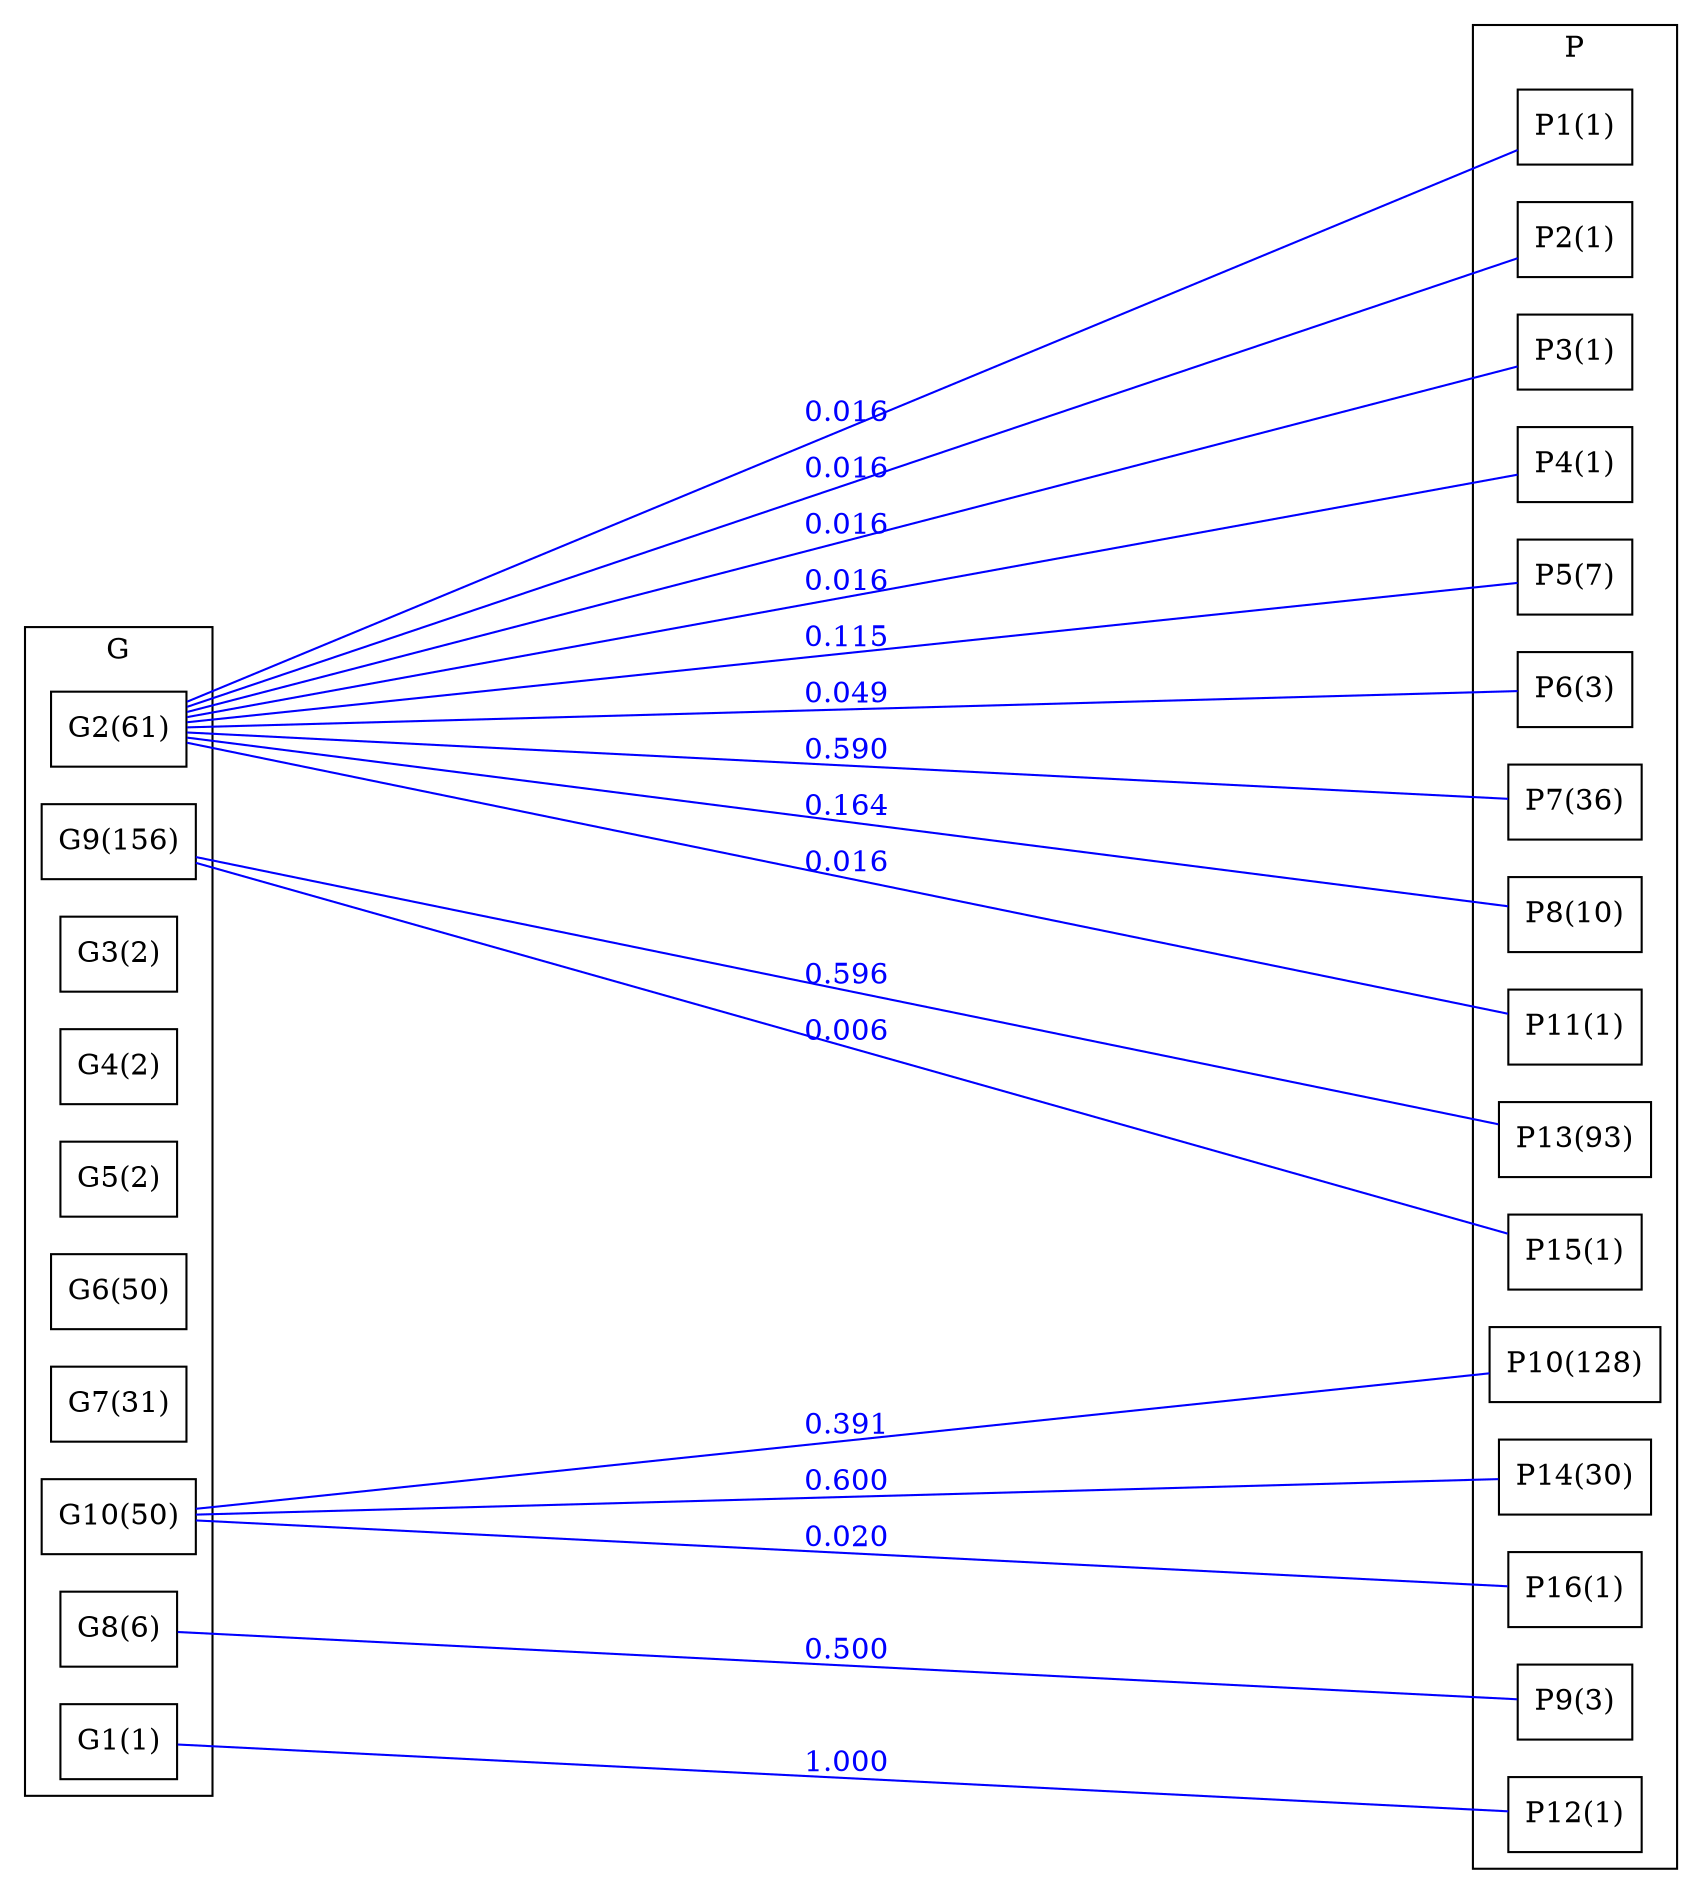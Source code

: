 strict graph BCG {
rankdir=LR;
splines=true;
ranksep="8 equally";
concentrate = true;
node [shape=rectangle];
subgraph cluster_G {
label = "G";
color=black;
rank="same"
G1 [label="G1(1)"];
G2 [label="G2(61)"];
G3 [label="G3(2)"];
G4 [label="G4(2)"];
G5 [label="G5(2)"];
G6 [label="G6(50)"];
G7 [label="G7(31)"];
G8 [label="G8(6)"];
G9 [label="G9(156)"];
G10 [label="G10(50)"];
}
subgraph cluster_P {
label = "P";
color="black";
rank="same"
P1 [label="P1(1)"];
P2 [label="P2(1)"];
P3 [label="P3(1)"];
P4 [label="P4(1)"];
P5 [label="P5(7)"];
P6 [label="P6(3)"];
P7 [label="P7(36)"];
P8 [label="P8(10)"];
P9 [label="P9(3)"];
P10 [label="P10(128)"];
P11 [label="P11(1)"];
P12 [label="P12(1)"];
P13 [label="P13(93)"];
P14 [label="P14(30)"];
P15 [label="P15(1)"];
P16 [label="P16(1)"];
}
P12 -- G1  [dir="none",label="1.000",color="blue",fontcolor="blue"];
G2 -- P1[label="0.016",color="blue",fontcolor="blue"];
G2 -- P2[label="0.016",color="blue",fontcolor="blue"];
G2 -- P3[label="0.016",color="blue",fontcolor="blue"];
G2 -- P4[label="0.016",color="blue",fontcolor="blue"];
G2 -- P5[label="0.115",color="blue",fontcolor="blue"];
G2 -- P6[label="0.049",color="blue",fontcolor="blue"];
G2 -- P7[label="0.590",color="blue",fontcolor="blue"];
G2 -- P8[label="0.164",color="blue",fontcolor="blue"];
G2 -- P11[label="0.016",color="blue",fontcolor="blue"];
P9 -- G8  [dir="none",label="0.500",color="blue",fontcolor="blue"];
G9 -- P13[label="0.596",color="blue",fontcolor="blue"];
G9 -- P15[label="0.006",color="blue",fontcolor="blue"];
G10 -- P10[label="0.391",color="blue",fontcolor="blue"];
G10 -- P14[label="0.600",color="blue",fontcolor="blue"];
G10 -- P16[label="0.020",color="blue",fontcolor="blue"];
}
